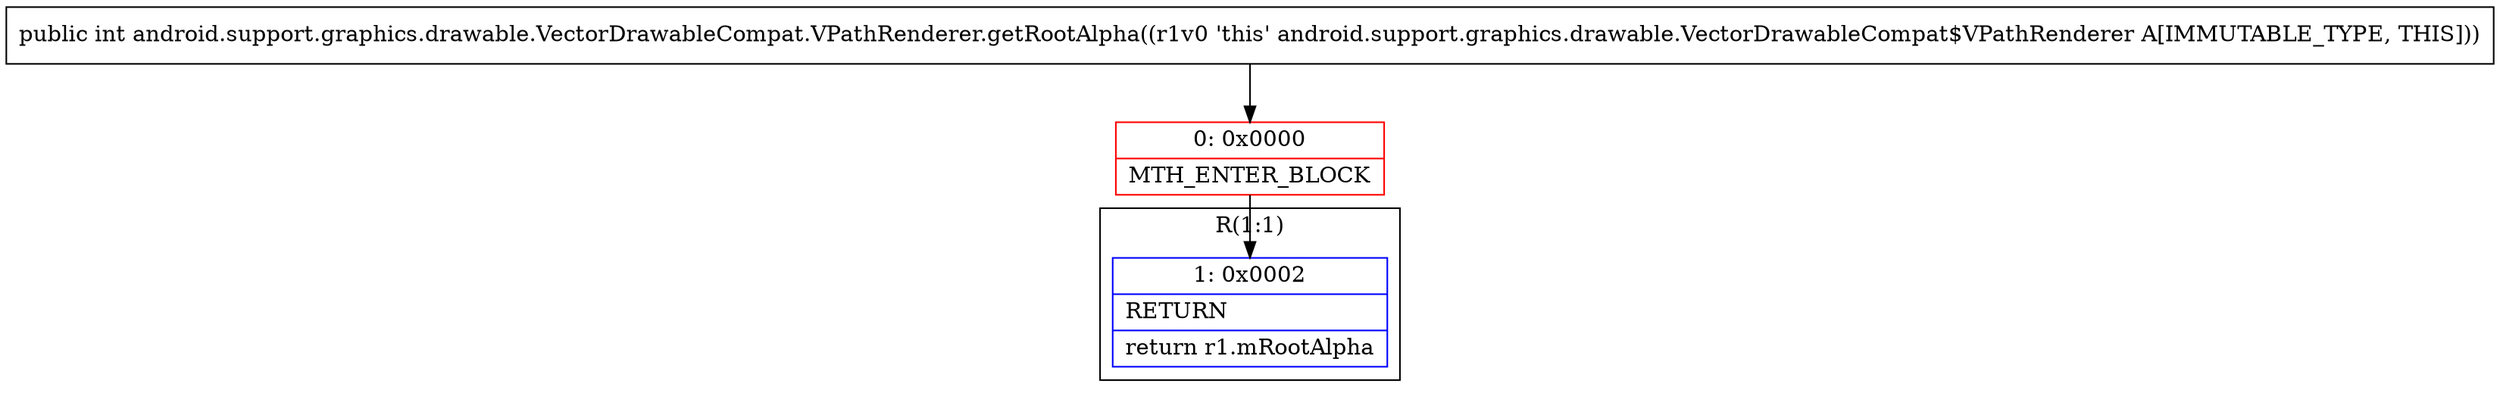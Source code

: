 digraph "CFG forandroid.support.graphics.drawable.VectorDrawableCompat.VPathRenderer.getRootAlpha()I" {
subgraph cluster_Region_1735320971 {
label = "R(1:1)";
node [shape=record,color=blue];
Node_1 [shape=record,label="{1\:\ 0x0002|RETURN\l|return r1.mRootAlpha\l}"];
}
Node_0 [shape=record,color=red,label="{0\:\ 0x0000|MTH_ENTER_BLOCK\l}"];
MethodNode[shape=record,label="{public int android.support.graphics.drawable.VectorDrawableCompat.VPathRenderer.getRootAlpha((r1v0 'this' android.support.graphics.drawable.VectorDrawableCompat$VPathRenderer A[IMMUTABLE_TYPE, THIS])) }"];
MethodNode -> Node_0;
Node_0 -> Node_1;
}

